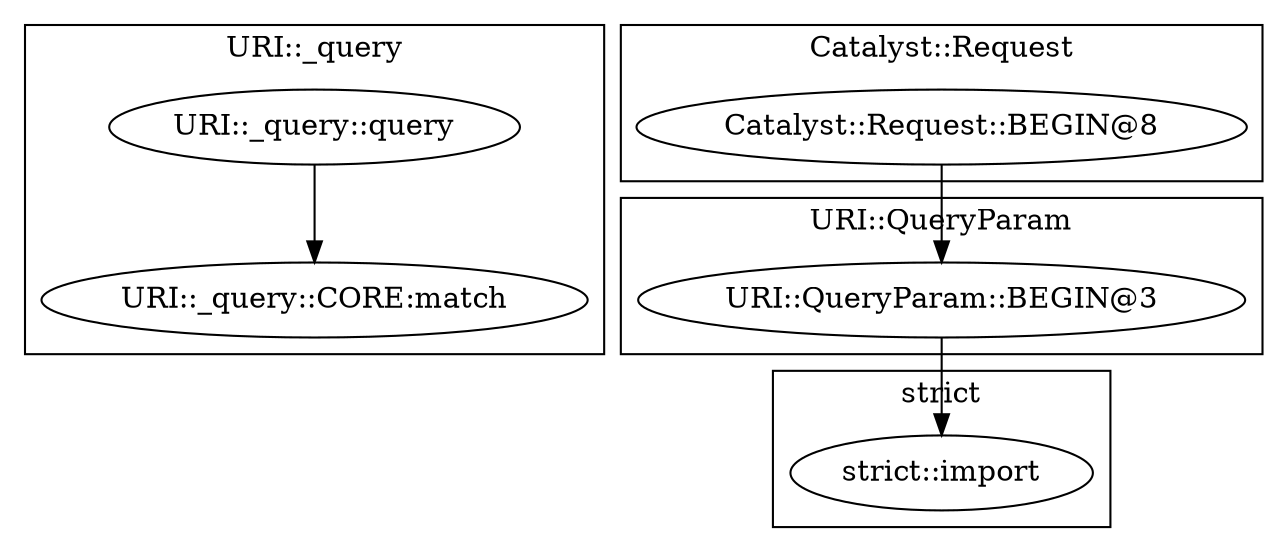 digraph {
graph [overlap=false]
subgraph cluster_URI__query {
	label="URI::_query";
	"URI::_query::CORE:match";
	"URI::_query::query";
}
subgraph cluster_Catalyst_Request {
	label="Catalyst::Request";
	"Catalyst::Request::BEGIN@8";
}
subgraph cluster_URI_QueryParam {
	label="URI::QueryParam";
	"URI::QueryParam::BEGIN@3";
}
subgraph cluster_strict {
	label="strict";
	"strict::import";
}
"Catalyst::Request::BEGIN@8" -> "URI::QueryParam::BEGIN@3";
"URI::QueryParam::BEGIN@3" -> "strict::import";
"URI::_query::query" -> "URI::_query::CORE:match";
}
